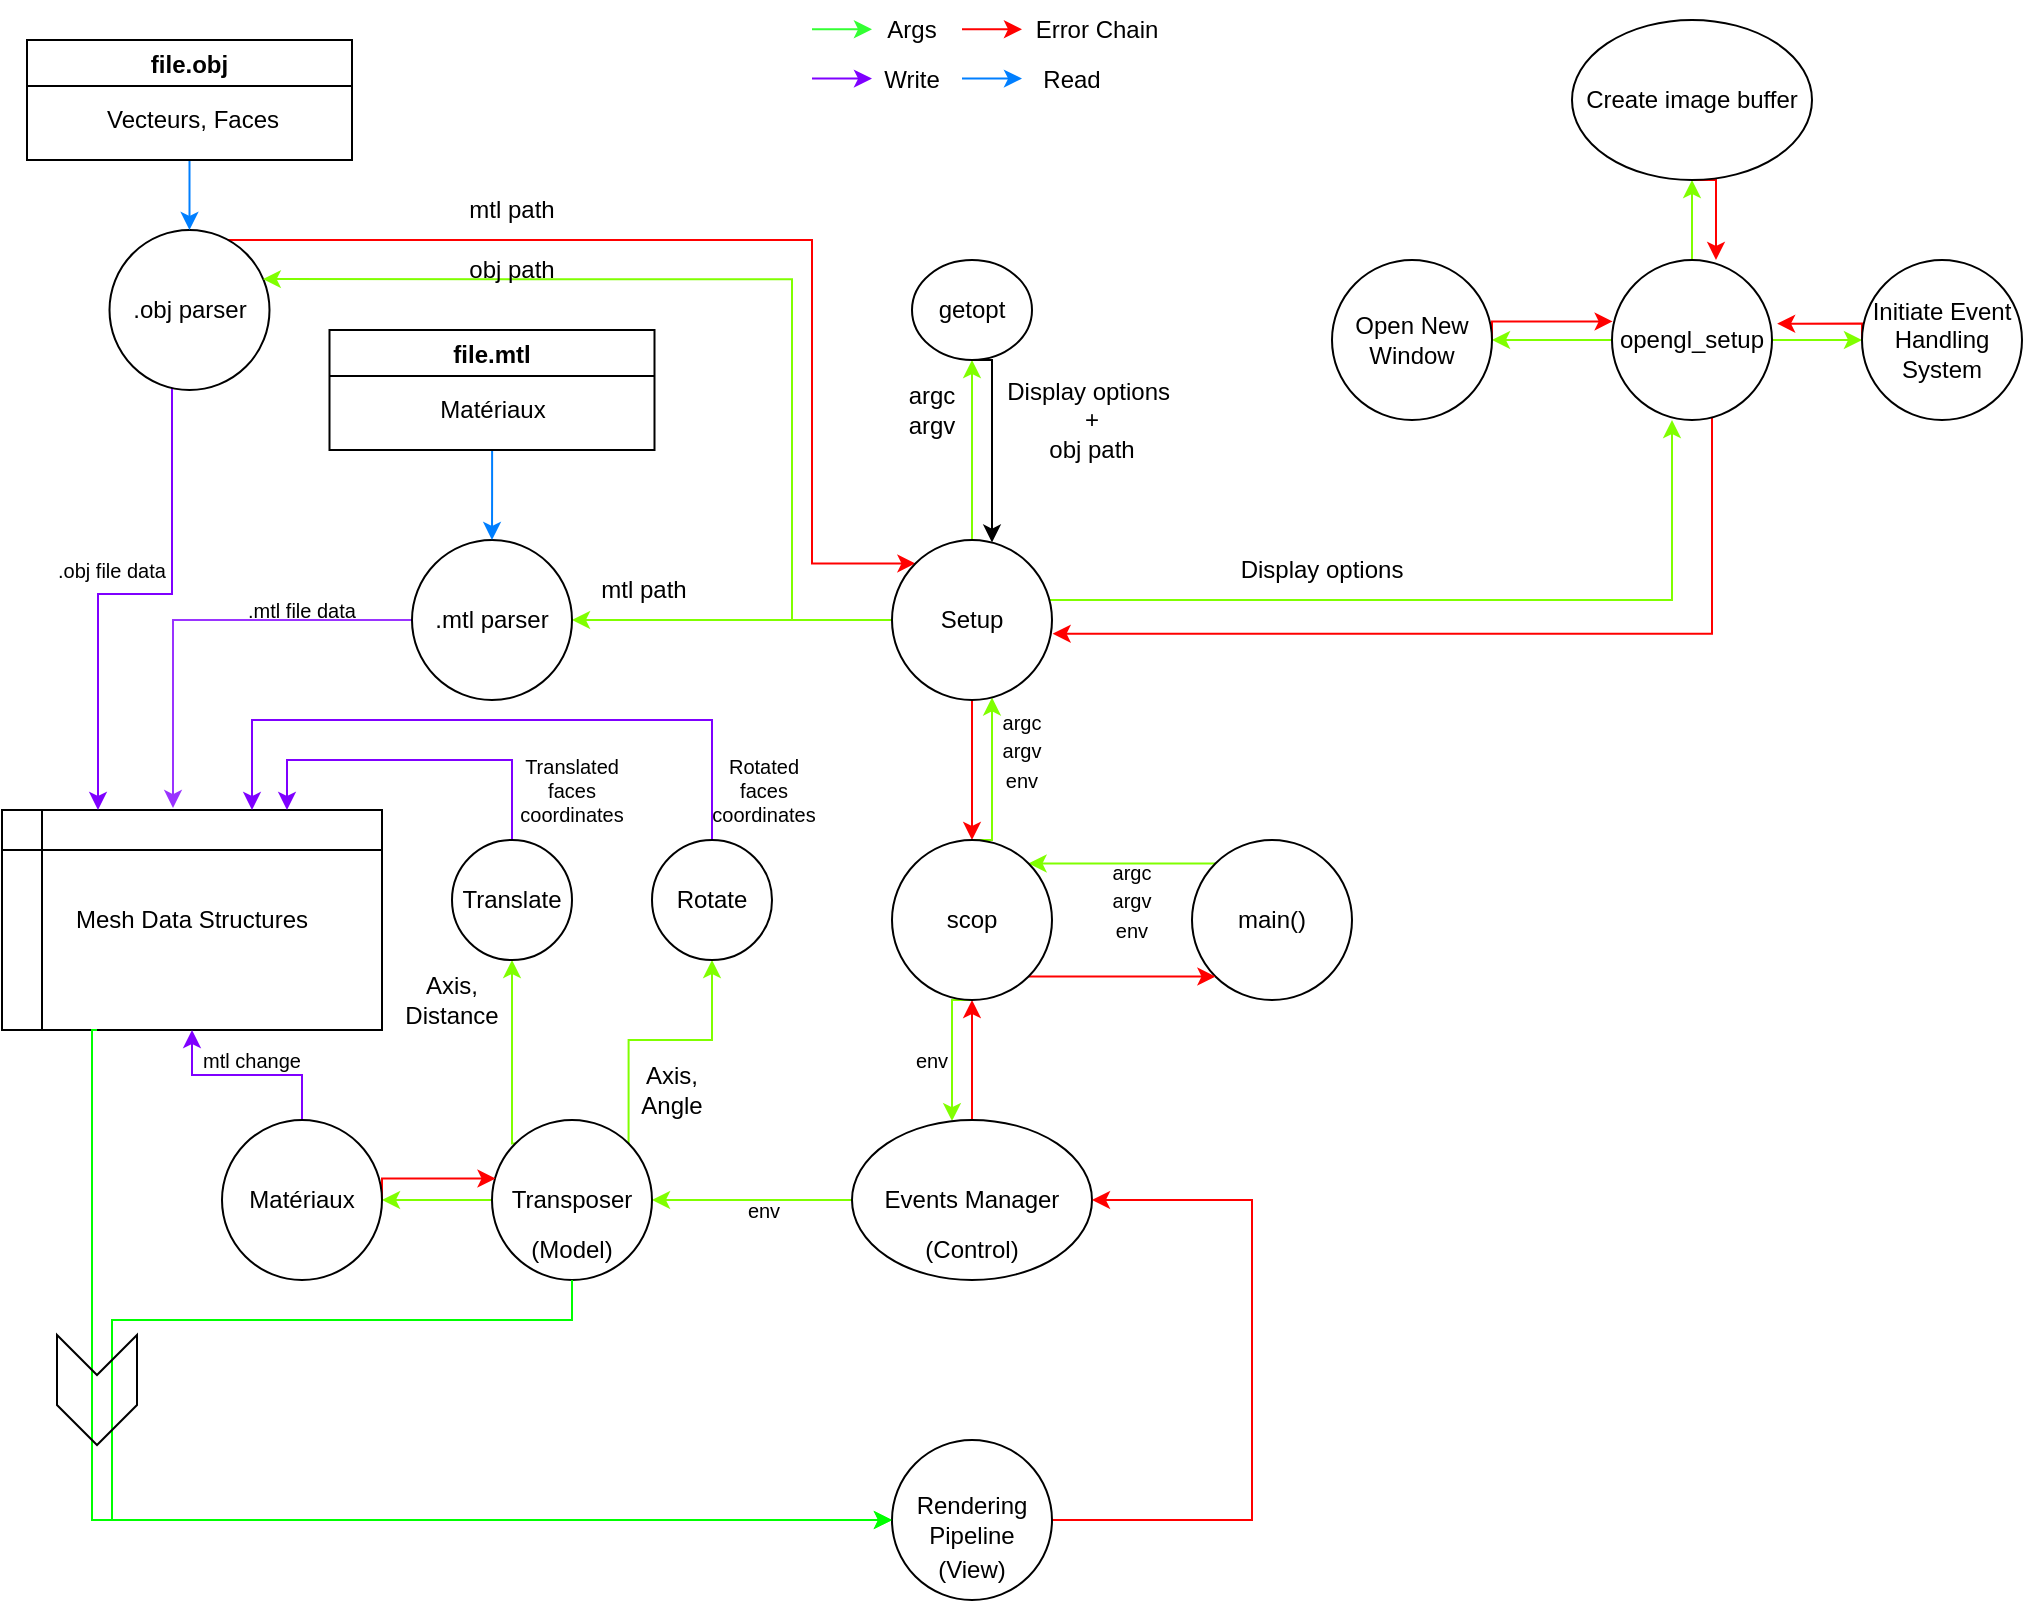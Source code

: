 <mxfile version="15.8.2" type="device"><diagram id="xDj_AGhvofjTWbjd_u4S" name="Page-1"><mxGraphModel dx="1922" dy="941" grid="1" gridSize="10" guides="1" tooltips="1" connect="1" arrows="1" fold="1" page="1" pageScale="1" pageWidth="1100" pageHeight="1700" math="0" shadow="0"><root><mxCell id="0"/><mxCell id="1" parent="0"/><mxCell id="oR02NKcFhiEhiPxDeVMq-31" style="edgeStyle=orthogonalEdgeStyle;rounded=0;orthogonalLoop=1;jettySize=auto;html=1;strokeColor=#80FF00;" edge="1" parent="1" target="oR02NKcFhiEhiPxDeVMq-29"><mxGeometry relative="1" as="geometry"><mxPoint x="560" y="420" as="sourcePoint"/><Array as="points"><mxPoint x="570" y="420"/></Array></mxGeometry></mxCell><mxCell id="oR02NKcFhiEhiPxDeVMq-50" style="edgeStyle=orthogonalEdgeStyle;rounded=0;orthogonalLoop=1;jettySize=auto;html=1;strokeColor=#80FF00;" edge="1" parent="1" target="oR02NKcFhiEhiPxDeVMq-51"><mxGeometry relative="1" as="geometry"><mxPoint x="560" y="560" as="targetPoint"/><mxPoint x="560" y="500" as="sourcePoint"/><Array as="points"><mxPoint x="550" y="500"/></Array></mxGeometry></mxCell><mxCell id="oR02NKcFhiEhiPxDeVMq-77" style="edgeStyle=orthogonalEdgeStyle;rounded=0;orthogonalLoop=1;jettySize=auto;html=1;entryX=0;entryY=0.5;entryDx=0;entryDy=0;strokeColor=#00FF00;startArrow=none;" edge="1" parent="1" target="oR02NKcFhiEhiPxDeVMq-54"><mxGeometry relative="1" as="geometry"><mxPoint x="120" y="630" as="sourcePoint"/><Array as="points"><mxPoint x="120" y="681"/><mxPoint x="120" y="760"/></Array></mxGeometry></mxCell><mxCell id="oR02NKcFhiEhiPxDeVMq-3" value="Mesh Data Structures" style="shape=internalStorage;whiteSpace=wrap;html=1;backgroundOutline=1;" vertex="1" parent="1"><mxGeometry x="75" y="405" width="190" height="110" as="geometry"/></mxCell><mxCell id="oR02NKcFhiEhiPxDeVMq-8" value="&lt;font style=&quot;font-size: 10px&quot;&gt;.obj file data&lt;/font&gt;" style="text;html=1;strokeColor=none;fillColor=none;align=center;verticalAlign=middle;whiteSpace=wrap;rounded=0;" vertex="1" parent="1"><mxGeometry x="100" y="270" width="60" height="30" as="geometry"/></mxCell><mxCell id="oR02NKcFhiEhiPxDeVMq-43" style="edgeStyle=orthogonalEdgeStyle;rounded=0;orthogonalLoop=1;jettySize=auto;html=1;strokeColor=#7F00FF;entryX=0.25;entryY=0;entryDx=0;entryDy=0;" edge="1" parent="1" source="oR02NKcFhiEhiPxDeVMq-11" target="oR02NKcFhiEhiPxDeVMq-3"><mxGeometry relative="1" as="geometry"><mxPoint x="130" y="400" as="targetPoint"/><Array as="points"><mxPoint x="160" y="297"/><mxPoint x="123" y="297"/><mxPoint x="123" y="405"/></Array></mxGeometry></mxCell><mxCell id="oR02NKcFhiEhiPxDeVMq-94" style="edgeStyle=orthogonalEdgeStyle;rounded=0;orthogonalLoop=1;jettySize=auto;html=1;exitX=1;exitY=1;exitDx=0;exitDy=0;entryX=0;entryY=0;entryDx=0;entryDy=0;strokeColor=#FF0000;" edge="1" parent="1" source="oR02NKcFhiEhiPxDeVMq-11" target="oR02NKcFhiEhiPxDeVMq-29"><mxGeometry relative="1" as="geometry"><Array as="points"><mxPoint x="180" y="183"/><mxPoint x="180" y="120"/><mxPoint x="480" y="120"/><mxPoint x="480" y="282"/></Array></mxGeometry></mxCell><mxCell id="oR02NKcFhiEhiPxDeVMq-11" value=".obj parser" style="ellipse;whiteSpace=wrap;html=1;aspect=fixed;" vertex="1" parent="1"><mxGeometry x="128.75" y="115" width="80" height="80" as="geometry"/></mxCell><mxCell id="oR02NKcFhiEhiPxDeVMq-17" style="edgeStyle=orthogonalEdgeStyle;rounded=0;orthogonalLoop=1;jettySize=auto;html=1;entryX=0.5;entryY=1;entryDx=0;entryDy=0;strokeColor=#80FF00;" edge="1" parent="1" source="oR02NKcFhiEhiPxDeVMq-12"><mxGeometry relative="1" as="geometry"><mxPoint x="920" y="90" as="targetPoint"/></mxGeometry></mxCell><mxCell id="oR02NKcFhiEhiPxDeVMq-21" style="edgeStyle=orthogonalEdgeStyle;rounded=0;orthogonalLoop=1;jettySize=auto;html=1;strokeColor=#80FF00;" edge="1" parent="1" source="oR02NKcFhiEhiPxDeVMq-12" target="oR02NKcFhiEhiPxDeVMq-22"><mxGeometry relative="1" as="geometry"><mxPoint x="1040" y="170" as="targetPoint"/></mxGeometry></mxCell><mxCell id="oR02NKcFhiEhiPxDeVMq-28" style="edgeStyle=orthogonalEdgeStyle;rounded=0;orthogonalLoop=1;jettySize=auto;html=1;entryX=1;entryY=0.5;entryDx=0;entryDy=0;strokeColor=#80FF00;" edge="1" parent="1" source="oR02NKcFhiEhiPxDeVMq-12" target="oR02NKcFhiEhiPxDeVMq-15"><mxGeometry relative="1" as="geometry"/></mxCell><mxCell id="oR02NKcFhiEhiPxDeVMq-105" style="edgeStyle=orthogonalEdgeStyle;rounded=0;orthogonalLoop=1;jettySize=auto;html=1;entryX=1.004;entryY=0.586;entryDx=0;entryDy=0;entryPerimeter=0;strokeColor=#FF0000;" edge="1" parent="1" source="oR02NKcFhiEhiPxDeVMq-12" target="oR02NKcFhiEhiPxDeVMq-29"><mxGeometry relative="1" as="geometry"><Array as="points"><mxPoint x="930" y="317"/></Array></mxGeometry></mxCell><mxCell id="oR02NKcFhiEhiPxDeVMq-12" value="opengl_setup" style="ellipse;whiteSpace=wrap;html=1;aspect=fixed;" vertex="1" parent="1"><mxGeometry x="880" y="130" width="80" height="80" as="geometry"/></mxCell><mxCell id="oR02NKcFhiEhiPxDeVMq-120" style="edgeStyle=orthogonalEdgeStyle;rounded=0;orthogonalLoop=1;jettySize=auto;html=1;exitX=1;exitY=0.5;exitDx=0;exitDy=0;entryX=0.004;entryY=0.384;entryDx=0;entryDy=0;entryPerimeter=0;strokeColor=#FF0000;fillColor=#B3FF66;" edge="1" parent="1" source="oR02NKcFhiEhiPxDeVMq-15" target="oR02NKcFhiEhiPxDeVMq-12"><mxGeometry relative="1" as="geometry"><Array as="points"><mxPoint x="820" y="161"/></Array></mxGeometry></mxCell><mxCell id="oR02NKcFhiEhiPxDeVMq-15" value="Open New Window" style="ellipse;whiteSpace=wrap;html=1;aspect=fixed;" vertex="1" parent="1"><mxGeometry x="740" y="130" width="80" height="80" as="geometry"/></mxCell><mxCell id="oR02NKcFhiEhiPxDeVMq-121" style="edgeStyle=orthogonalEdgeStyle;rounded=0;orthogonalLoop=1;jettySize=auto;html=1;exitX=0.5;exitY=1;exitDx=0;exitDy=0;strokeColor=#FF0000;fillColor=#B3FF66;" edge="1" parent="1" source="oR02NKcFhiEhiPxDeVMq-18"><mxGeometry relative="1" as="geometry"><mxPoint x="932" y="130" as="targetPoint"/><Array as="points"><mxPoint x="932" y="90"/><mxPoint x="932" y="110"/></Array></mxGeometry></mxCell><mxCell id="oR02NKcFhiEhiPxDeVMq-18" value="Create image buffer" style="ellipse;whiteSpace=wrap;html=1;" vertex="1" parent="1"><mxGeometry x="860" y="10" width="120" height="80" as="geometry"/></mxCell><mxCell id="oR02NKcFhiEhiPxDeVMq-122" style="edgeStyle=orthogonalEdgeStyle;rounded=0;orthogonalLoop=1;jettySize=auto;html=1;exitX=0;exitY=0.5;exitDx=0;exitDy=0;entryX=1.032;entryY=0.398;entryDx=0;entryDy=0;entryPerimeter=0;strokeColor=#FF0000;fillColor=#B3FF66;" edge="1" parent="1" source="oR02NKcFhiEhiPxDeVMq-22" target="oR02NKcFhiEhiPxDeVMq-12"><mxGeometry relative="1" as="geometry"><Array as="points"><mxPoint x="1005" y="162"/></Array></mxGeometry></mxCell><mxCell id="oR02NKcFhiEhiPxDeVMq-22" value="Initiate Event Handling System" style="ellipse;whiteSpace=wrap;html=1;aspect=fixed;" vertex="1" parent="1"><mxGeometry x="1005" y="130" width="80" height="80" as="geometry"/></mxCell><mxCell id="oR02NKcFhiEhiPxDeVMq-40" style="edgeStyle=orthogonalEdgeStyle;rounded=0;orthogonalLoop=1;jettySize=auto;html=1;entryX=0.5;entryY=0;entryDx=0;entryDy=0;strokeColor=#007FFF;" edge="1" parent="1" source="oR02NKcFhiEhiPxDeVMq-24" target="oR02NKcFhiEhiPxDeVMq-11"><mxGeometry relative="1" as="geometry"/></mxCell><mxCell id="oR02NKcFhiEhiPxDeVMq-24" value="file.obj" style="swimlane;" vertex="1" parent="1"><mxGeometry x="87.5" y="20" width="162.5" height="60" as="geometry"/></mxCell><mxCell id="oR02NKcFhiEhiPxDeVMq-41" value="Vecteurs, Faces" style="text;html=1;align=center;verticalAlign=middle;resizable=0;points=[];autosize=1;strokeColor=none;fillColor=none;" vertex="1" parent="oR02NKcFhiEhiPxDeVMq-24"><mxGeometry x="32.5" y="30" width="100" height="20" as="geometry"/></mxCell><mxCell id="oR02NKcFhiEhiPxDeVMq-33" style="edgeStyle=orthogonalEdgeStyle;rounded=0;orthogonalLoop=1;jettySize=auto;html=1;strokeColor=#80FF00;" edge="1" parent="1" source="oR02NKcFhiEhiPxDeVMq-29"><mxGeometry relative="1" as="geometry"><mxPoint x="910" y="210" as="targetPoint"/><Array as="points"><mxPoint x="910" y="300"/><mxPoint x="910" y="210"/></Array></mxGeometry></mxCell><mxCell id="oR02NKcFhiEhiPxDeVMq-42" style="edgeStyle=orthogonalEdgeStyle;rounded=0;orthogonalLoop=1;jettySize=auto;html=1;strokeColor=#80FF00;entryX=0.958;entryY=0.307;entryDx=0;entryDy=0;entryPerimeter=0;" edge="1" parent="1" source="oR02NKcFhiEhiPxDeVMq-29" target="oR02NKcFhiEhiPxDeVMq-11"><mxGeometry relative="1" as="geometry"><mxPoint x="210" y="140" as="targetPoint"/><Array as="points"><mxPoint x="470" y="310"/><mxPoint x="470" y="140"/></Array></mxGeometry></mxCell><mxCell id="oR02NKcFhiEhiPxDeVMq-47" style="edgeStyle=orthogonalEdgeStyle;rounded=0;orthogonalLoop=1;jettySize=auto;html=1;entryX=0.5;entryY=1;entryDx=0;entryDy=0;strokeColor=#80FF00;" edge="1" parent="1" source="oR02NKcFhiEhiPxDeVMq-29" target="oR02NKcFhiEhiPxDeVMq-35"><mxGeometry relative="1" as="geometry"><Array as="points"><mxPoint x="560" y="230"/><mxPoint x="560" y="230"/></Array></mxGeometry></mxCell><mxCell id="oR02NKcFhiEhiPxDeVMq-89" style="edgeStyle=orthogonalEdgeStyle;rounded=0;orthogonalLoop=1;jettySize=auto;html=1;exitX=0;exitY=0;exitDx=0;exitDy=0;strokeColor=#80FF00;entryX=1;entryY=0.5;entryDx=0;entryDy=0;" edge="1" parent="1" source="oR02NKcFhiEhiPxDeVMq-29" target="oR02NKcFhiEhiPxDeVMq-90"><mxGeometry relative="1" as="geometry"><mxPoint x="400" y="190" as="targetPoint"/><Array as="points"><mxPoint x="532" y="310"/></Array></mxGeometry></mxCell><mxCell id="oR02NKcFhiEhiPxDeVMq-106" style="edgeStyle=orthogonalEdgeStyle;rounded=0;orthogonalLoop=1;jettySize=auto;html=1;exitX=0.5;exitY=1;exitDx=0;exitDy=0;entryX=0.5;entryY=0;entryDx=0;entryDy=0;strokeColor=#FF0000;" edge="1" parent="1" source="oR02NKcFhiEhiPxDeVMq-29" target="oR02NKcFhiEhiPxDeVMq-83"><mxGeometry relative="1" as="geometry"/></mxCell><mxCell id="oR02NKcFhiEhiPxDeVMq-29" value="Setup" style="ellipse;whiteSpace=wrap;html=1;aspect=fixed;" vertex="1" parent="1"><mxGeometry x="520" y="270" width="80" height="80" as="geometry"/></mxCell><mxCell id="oR02NKcFhiEhiPxDeVMq-32" value="&lt;font style=&quot;font-size: 10px&quot;&gt;argc&lt;br&gt;argv&lt;br&gt;env&lt;/font&gt;" style="text;html=1;strokeColor=none;fillColor=none;align=center;verticalAlign=middle;whiteSpace=wrap;rounded=0;" vertex="1" parent="1"><mxGeometry x="555" y="360" width="60" height="30" as="geometry"/></mxCell><mxCell id="oR02NKcFhiEhiPxDeVMq-44" style="edgeStyle=orthogonalEdgeStyle;rounded=0;orthogonalLoop=1;jettySize=auto;html=1;exitX=0.5;exitY=1;exitDx=0;exitDy=0;" edge="1" parent="1" source="oR02NKcFhiEhiPxDeVMq-35" target="oR02NKcFhiEhiPxDeVMq-29"><mxGeometry relative="1" as="geometry"><Array as="points"><mxPoint x="570" y="180"/></Array></mxGeometry></mxCell><mxCell id="oR02NKcFhiEhiPxDeVMq-35" value="getopt" style="ellipse;whiteSpace=wrap;html=1;" vertex="1" parent="1"><mxGeometry x="530" y="130" width="60" height="50" as="geometry"/></mxCell><mxCell id="oR02NKcFhiEhiPxDeVMq-38" value="Display options&amp;nbsp;&lt;br&gt;+&lt;br&gt;obj path" style="text;html=1;strokeColor=none;fillColor=none;align=center;verticalAlign=middle;whiteSpace=wrap;rounded=0;" vertex="1" parent="1"><mxGeometry x="570" y="195" width="100" height="30" as="geometry"/></mxCell><mxCell id="oR02NKcFhiEhiPxDeVMq-46" value="argc&lt;br&gt;argv" style="text;html=1;strokeColor=none;fillColor=none;align=center;verticalAlign=middle;whiteSpace=wrap;rounded=0;" vertex="1" parent="1"><mxGeometry x="510" y="190" width="60" height="30" as="geometry"/></mxCell><mxCell id="oR02NKcFhiEhiPxDeVMq-48" value="Display options" style="text;html=1;strokeColor=none;fillColor=none;align=center;verticalAlign=middle;whiteSpace=wrap;rounded=0;" vertex="1" parent="1"><mxGeometry x="690" y="270" width="90" height="30" as="geometry"/></mxCell><mxCell id="oR02NKcFhiEhiPxDeVMq-49" value="obj path" style="text;html=1;strokeColor=none;fillColor=none;align=center;verticalAlign=middle;whiteSpace=wrap;rounded=0;" vertex="1" parent="1"><mxGeometry x="300" y="120" width="60" height="30" as="geometry"/></mxCell><mxCell id="oR02NKcFhiEhiPxDeVMq-57" style="edgeStyle=orthogonalEdgeStyle;rounded=0;orthogonalLoop=1;jettySize=auto;html=1;entryX=1;entryY=0.5;entryDx=0;entryDy=0;strokeColor=#80FF00;" edge="1" parent="1" source="oR02NKcFhiEhiPxDeVMq-51" target="oR02NKcFhiEhiPxDeVMq-56"><mxGeometry relative="1" as="geometry"/></mxCell><mxCell id="oR02NKcFhiEhiPxDeVMq-111" style="edgeStyle=orthogonalEdgeStyle;rounded=0;orthogonalLoop=1;jettySize=auto;html=1;entryX=0.5;entryY=1;entryDx=0;entryDy=0;strokeColor=#FF0000;fillColor=#B3FF66;" edge="1" parent="1" source="oR02NKcFhiEhiPxDeVMq-51" target="oR02NKcFhiEhiPxDeVMq-83"><mxGeometry relative="1" as="geometry"><Array as="points"><mxPoint x="560" y="520"/><mxPoint x="560" y="520"/></Array></mxGeometry></mxCell><mxCell id="oR02NKcFhiEhiPxDeVMq-51" value="Events Manager" style="ellipse;whiteSpace=wrap;html=1;" vertex="1" parent="1"><mxGeometry x="500" y="560" width="120" height="80" as="geometry"/></mxCell><mxCell id="oR02NKcFhiEhiPxDeVMq-78" style="edgeStyle=orthogonalEdgeStyle;rounded=0;orthogonalLoop=1;jettySize=auto;html=1;entryX=1;entryY=0.5;entryDx=0;entryDy=0;exitX=1;exitY=0.5;exitDx=0;exitDy=0;strokeColor=#FF0000;" edge="1" parent="1" source="oR02NKcFhiEhiPxDeVMq-54" target="oR02NKcFhiEhiPxDeVMq-51"><mxGeometry relative="1" as="geometry"><Array as="points"><mxPoint x="700" y="760"/><mxPoint x="700" y="600"/></Array></mxGeometry></mxCell><mxCell id="oR02NKcFhiEhiPxDeVMq-54" value="Rendering Pipeline" style="ellipse;whiteSpace=wrap;html=1;aspect=fixed;" vertex="1" parent="1"><mxGeometry x="520" y="720.0" width="80" height="80" as="geometry"/></mxCell><mxCell id="oR02NKcFhiEhiPxDeVMq-52" value="(Control)" style="text;html=1;strokeColor=none;fillColor=none;align=center;verticalAlign=middle;whiteSpace=wrap;rounded=0;" vertex="1" parent="1"><mxGeometry x="530" y="610" width="60" height="30" as="geometry"/></mxCell><mxCell id="oR02NKcFhiEhiPxDeVMq-55" value="(View)" style="text;html=1;strokeColor=none;fillColor=none;align=center;verticalAlign=middle;whiteSpace=wrap;rounded=0;" vertex="1" parent="1"><mxGeometry x="530" y="770" width="60" height="30" as="geometry"/></mxCell><mxCell id="oR02NKcFhiEhiPxDeVMq-64" style="edgeStyle=orthogonalEdgeStyle;rounded=0;orthogonalLoop=1;jettySize=auto;html=1;exitX=1;exitY=0;exitDx=0;exitDy=0;entryX=0.5;entryY=1;entryDx=0;entryDy=0;strokeColor=#80FF00;" edge="1" parent="1" source="oR02NKcFhiEhiPxDeVMq-56" target="oR02NKcFhiEhiPxDeVMq-63"><mxGeometry relative="1" as="geometry"/></mxCell><mxCell id="oR02NKcFhiEhiPxDeVMq-67" style="edgeStyle=orthogonalEdgeStyle;rounded=0;orthogonalLoop=1;jettySize=auto;html=1;exitX=0;exitY=0;exitDx=0;exitDy=0;entryX=0.5;entryY=1;entryDx=0;entryDy=0;strokeColor=#80FF00;" edge="1" parent="1" source="oR02NKcFhiEhiPxDeVMq-56" target="oR02NKcFhiEhiPxDeVMq-65"><mxGeometry relative="1" as="geometry"><Array as="points"><mxPoint x="330" y="572"/></Array></mxGeometry></mxCell><mxCell id="oR02NKcFhiEhiPxDeVMq-74" style="edgeStyle=orthogonalEdgeStyle;rounded=0;orthogonalLoop=1;jettySize=auto;html=1;entryX=1;entryY=0.5;entryDx=0;entryDy=0;strokeColor=#80FF00;" edge="1" parent="1" source="oR02NKcFhiEhiPxDeVMq-56" target="oR02NKcFhiEhiPxDeVMq-73"><mxGeometry relative="1" as="geometry"/></mxCell><mxCell id="oR02NKcFhiEhiPxDeVMq-56" value="Transposer" style="ellipse;whiteSpace=wrap;html=1;aspect=fixed;" vertex="1" parent="1"><mxGeometry x="320" y="560" width="80" height="80" as="geometry"/></mxCell><mxCell id="oR02NKcFhiEhiPxDeVMq-69" style="edgeStyle=orthogonalEdgeStyle;rounded=0;orthogonalLoop=1;jettySize=auto;html=1;strokeColor=#7F00FF;" edge="1" parent="1" source="oR02NKcFhiEhiPxDeVMq-63"><mxGeometry relative="1" as="geometry"><mxPoint x="200" y="405" as="targetPoint"/><Array as="points"><mxPoint x="430" y="360"/><mxPoint x="200" y="360"/><mxPoint x="200" y="405"/></Array></mxGeometry></mxCell><mxCell id="oR02NKcFhiEhiPxDeVMq-63" value="Rotate" style="ellipse;whiteSpace=wrap;html=1;aspect=fixed;" vertex="1" parent="1"><mxGeometry x="400" y="420" width="60" height="60" as="geometry"/></mxCell><mxCell id="oR02NKcFhiEhiPxDeVMq-70" style="edgeStyle=orthogonalEdgeStyle;rounded=0;orthogonalLoop=1;jettySize=auto;html=1;entryX=0.75;entryY=0;entryDx=0;entryDy=0;exitX=0.5;exitY=0;exitDx=0;exitDy=0;strokeColor=#7F00FF;" edge="1" parent="1" source="oR02NKcFhiEhiPxDeVMq-65" target="oR02NKcFhiEhiPxDeVMq-3"><mxGeometry relative="1" as="geometry"><Array as="points"><mxPoint x="330" y="380"/><mxPoint x="218" y="380"/></Array></mxGeometry></mxCell><mxCell id="oR02NKcFhiEhiPxDeVMq-65" value="Translate" style="ellipse;whiteSpace=wrap;html=1;aspect=fixed;" vertex="1" parent="1"><mxGeometry x="300" y="420" width="60" height="60" as="geometry"/></mxCell><mxCell id="oR02NKcFhiEhiPxDeVMq-68" value="Axis,&lt;br&gt;Angle" style="text;html=1;strokeColor=none;fillColor=none;align=center;verticalAlign=middle;whiteSpace=wrap;rounded=0;" vertex="1" parent="1"><mxGeometry x="380" y="530" width="60" height="30" as="geometry"/></mxCell><mxCell id="oR02NKcFhiEhiPxDeVMq-72" value="Axis,&lt;br&gt;Distance" style="text;html=1;strokeColor=none;fillColor=none;align=center;verticalAlign=middle;whiteSpace=wrap;rounded=0;" vertex="1" parent="1"><mxGeometry x="270" y="485" width="60" height="30" as="geometry"/></mxCell><mxCell id="oR02NKcFhiEhiPxDeVMq-75" style="edgeStyle=orthogonalEdgeStyle;rounded=0;orthogonalLoop=1;jettySize=auto;html=1;entryX=0.5;entryY=1;entryDx=0;entryDy=0;strokeColor=#7F00FF;" edge="1" parent="1" source="oR02NKcFhiEhiPxDeVMq-73" target="oR02NKcFhiEhiPxDeVMq-3"><mxGeometry relative="1" as="geometry"/></mxCell><mxCell id="oR02NKcFhiEhiPxDeVMq-113" style="edgeStyle=orthogonalEdgeStyle;rounded=0;orthogonalLoop=1;jettySize=auto;html=1;exitX=1;exitY=0.5;exitDx=0;exitDy=0;entryX=0.022;entryY=0.366;entryDx=0;entryDy=0;entryPerimeter=0;strokeColor=#FF0000;fillColor=#B3FF66;" edge="1" parent="1" source="oR02NKcFhiEhiPxDeVMq-73" target="oR02NKcFhiEhiPxDeVMq-56"><mxGeometry relative="1" as="geometry"><Array as="points"><mxPoint x="265" y="589"/></Array></mxGeometry></mxCell><mxCell id="oR02NKcFhiEhiPxDeVMq-73" value="Matériaux" style="ellipse;whiteSpace=wrap;html=1;aspect=fixed;" vertex="1" parent="1"><mxGeometry x="185" y="560" width="80" height="80" as="geometry"/></mxCell><mxCell id="oR02NKcFhiEhiPxDeVMq-129" style="edgeStyle=orthogonalEdgeStyle;rounded=0;orthogonalLoop=1;jettySize=auto;html=1;strokeColor=#00FF00;fillColor=#B3FF66;entryX=0;entryY=0.5;entryDx=0;entryDy=0;" edge="1" parent="1" source="oR02NKcFhiEhiPxDeVMq-76" target="oR02NKcFhiEhiPxDeVMq-54"><mxGeometry relative="1" as="geometry"><mxPoint x="510" y="760" as="targetPoint"/><Array as="points"><mxPoint x="360" y="660"/><mxPoint x="130" y="660"/><mxPoint x="130" y="760"/></Array></mxGeometry></mxCell><mxCell id="oR02NKcFhiEhiPxDeVMq-76" value="(Model)" style="text;html=1;strokeColor=none;fillColor=none;align=center;verticalAlign=middle;whiteSpace=wrap;rounded=0;" vertex="1" parent="1"><mxGeometry x="330" y="610" width="60" height="30" as="geometry"/></mxCell><mxCell id="oR02NKcFhiEhiPxDeVMq-87" style="edgeStyle=orthogonalEdgeStyle;rounded=0;orthogonalLoop=1;jettySize=auto;html=1;exitX=0;exitY=0;exitDx=0;exitDy=0;entryX=1;entryY=0;entryDx=0;entryDy=0;strokeColor=#80FF00;" edge="1" parent="1" source="oR02NKcFhiEhiPxDeVMq-82" target="oR02NKcFhiEhiPxDeVMq-83"><mxGeometry relative="1" as="geometry"/></mxCell><mxCell id="oR02NKcFhiEhiPxDeVMq-82" value="main()" style="ellipse;whiteSpace=wrap;html=1;aspect=fixed;" vertex="1" parent="1"><mxGeometry x="670" y="420" width="80" height="80" as="geometry"/></mxCell><mxCell id="oR02NKcFhiEhiPxDeVMq-86" style="edgeStyle=orthogonalEdgeStyle;rounded=0;orthogonalLoop=1;jettySize=auto;html=1;exitX=1;exitY=1;exitDx=0;exitDy=0;entryX=0;entryY=1;entryDx=0;entryDy=0;strokeColor=#FF0000;" edge="1" parent="1" source="oR02NKcFhiEhiPxDeVMq-83" target="oR02NKcFhiEhiPxDeVMq-82"><mxGeometry relative="1" as="geometry"/></mxCell><mxCell id="oR02NKcFhiEhiPxDeVMq-83" value="scop" style="ellipse;whiteSpace=wrap;html=1;aspect=fixed;" vertex="1" parent="1"><mxGeometry x="520" y="420" width="80" height="80" as="geometry"/></mxCell><mxCell id="oR02NKcFhiEhiPxDeVMq-88" value="&lt;font style=&quot;font-size: 10px&quot;&gt;argc&lt;br&gt;argv&lt;br&gt;env&lt;/font&gt;" style="text;html=1;strokeColor=none;fillColor=none;align=center;verticalAlign=middle;whiteSpace=wrap;rounded=0;" vertex="1" parent="1"><mxGeometry x="610" y="435" width="60" height="30" as="geometry"/></mxCell><mxCell id="oR02NKcFhiEhiPxDeVMq-123" style="edgeStyle=orthogonalEdgeStyle;rounded=0;orthogonalLoop=1;jettySize=auto;html=1;entryX=0.45;entryY=-0.009;entryDx=0;entryDy=0;entryPerimeter=0;strokeColor=#9933FF;fillColor=#B3FF66;" edge="1" parent="1" source="oR02NKcFhiEhiPxDeVMq-90" target="oR02NKcFhiEhiPxDeVMq-3"><mxGeometry relative="1" as="geometry"/></mxCell><mxCell id="oR02NKcFhiEhiPxDeVMq-90" value=".mtl parser" style="ellipse;whiteSpace=wrap;html=1;aspect=fixed;" vertex="1" parent="1"><mxGeometry x="280" y="270" width="80" height="80" as="geometry"/></mxCell><mxCell id="oR02NKcFhiEhiPxDeVMq-93" style="edgeStyle=orthogonalEdgeStyle;rounded=0;orthogonalLoop=1;jettySize=auto;html=1;entryX=0.5;entryY=0;entryDx=0;entryDy=0;strokeColor=#007FFF;" edge="1" parent="1" source="oR02NKcFhiEhiPxDeVMq-91" target="oR02NKcFhiEhiPxDeVMq-90"><mxGeometry relative="1" as="geometry"/></mxCell><mxCell id="oR02NKcFhiEhiPxDeVMq-91" value="file.mtl" style="swimlane;" vertex="1" parent="1"><mxGeometry x="238.75" y="165" width="162.5" height="60" as="geometry"/></mxCell><mxCell id="oR02NKcFhiEhiPxDeVMq-92" value="Matériaux" style="text;html=1;align=center;verticalAlign=middle;resizable=0;points=[];autosize=1;strokeColor=none;fillColor=none;" vertex="1" parent="oR02NKcFhiEhiPxDeVMq-91"><mxGeometry x="46.25" y="30" width="70" height="20" as="geometry"/></mxCell><mxCell id="oR02NKcFhiEhiPxDeVMq-95" value="mtl path" style="text;html=1;strokeColor=none;fillColor=none;align=center;verticalAlign=middle;whiteSpace=wrap;rounded=0;" vertex="1" parent="1"><mxGeometry x="300" y="90" width="60" height="30" as="geometry"/></mxCell><mxCell id="oR02NKcFhiEhiPxDeVMq-98" value="Args" style="text;html=1;strokeColor=none;fillColor=none;align=center;verticalAlign=middle;whiteSpace=wrap;rounded=0;" vertex="1" parent="1"><mxGeometry x="500" width="60" height="30" as="geometry"/></mxCell><mxCell id="oR02NKcFhiEhiPxDeVMq-100" value="Write" style="text;html=1;strokeColor=none;fillColor=none;align=center;verticalAlign=middle;whiteSpace=wrap;rounded=0;" vertex="1" parent="1"><mxGeometry x="505" y="25" width="50" height="30" as="geometry"/></mxCell><mxCell id="oR02NKcFhiEhiPxDeVMq-102" value="Error Chain" style="text;html=1;strokeColor=none;fillColor=none;align=center;verticalAlign=middle;whiteSpace=wrap;rounded=0;" vertex="1" parent="1"><mxGeometry x="560" width="125" height="30" as="geometry"/></mxCell><mxCell id="oR02NKcFhiEhiPxDeVMq-104" value="Read" style="text;html=1;strokeColor=none;fillColor=none;align=center;verticalAlign=middle;whiteSpace=wrap;rounded=0;" vertex="1" parent="1"><mxGeometry x="580" y="25" width="60" height="30" as="geometry"/></mxCell><mxCell id="oR02NKcFhiEhiPxDeVMq-107" value="" style="endArrow=classic;html=1;rounded=0;strokeColor=#33FF33;fillColor=#B3FF66;" edge="1" parent="1"><mxGeometry width="50" height="50" relative="1" as="geometry"><mxPoint x="480" y="14.66" as="sourcePoint"/><mxPoint x="510" y="14.66" as="targetPoint"/></mxGeometry></mxCell><mxCell id="oR02NKcFhiEhiPxDeVMq-108" value="" style="endArrow=classic;html=1;rounded=0;strokeColor=#7F00FF;fillColor=#B3FF66;" edge="1" parent="1"><mxGeometry width="50" height="50" relative="1" as="geometry"><mxPoint x="480" y="39.31" as="sourcePoint"/><mxPoint x="510" y="39.31" as="targetPoint"/></mxGeometry></mxCell><mxCell id="oR02NKcFhiEhiPxDeVMq-109" value="" style="endArrow=classic;html=1;rounded=0;strokeColor=#FF0000;fillColor=#B3FF66;" edge="1" parent="1"><mxGeometry width="50" height="50" relative="1" as="geometry"><mxPoint x="555" y="14.66" as="sourcePoint"/><mxPoint x="585" y="14.66" as="targetPoint"/></mxGeometry></mxCell><mxCell id="oR02NKcFhiEhiPxDeVMq-110" value="" style="endArrow=classic;html=1;rounded=0;strokeColor=#007FFF;fillColor=#B3FF66;" edge="1" parent="1"><mxGeometry width="50" height="50" relative="1" as="geometry"><mxPoint x="555" y="39.31" as="sourcePoint"/><mxPoint x="585" y="39.31" as="targetPoint"/></mxGeometry></mxCell><mxCell id="oR02NKcFhiEhiPxDeVMq-116" value="mtl path" style="text;html=1;strokeColor=none;fillColor=none;align=center;verticalAlign=middle;whiteSpace=wrap;rounded=0;" vertex="1" parent="1"><mxGeometry x="366.25" y="280" width="60" height="30" as="geometry"/></mxCell><mxCell id="oR02NKcFhiEhiPxDeVMq-130" value="" style="shape=step;perimeter=stepPerimeter;whiteSpace=wrap;html=1;fixedSize=1;fillColor=none;size=20;rotation=90;" vertex="1" parent="1"><mxGeometry x="95" y="675" width="55" height="40" as="geometry"/></mxCell><mxCell id="oR02NKcFhiEhiPxDeVMq-135" value="" style="edgeStyle=orthogonalEdgeStyle;rounded=0;orthogonalLoop=1;jettySize=auto;html=1;exitX=0.25;exitY=1;exitDx=0;exitDy=0;strokeColor=#00FF00;endArrow=none;" edge="1" parent="1" source="oR02NKcFhiEhiPxDeVMq-3"><mxGeometry relative="1" as="geometry"><mxPoint x="122.5" y="515" as="sourcePoint"/><mxPoint x="120" y="630" as="targetPoint"/><Array as="points"><mxPoint x="120" y="515"/></Array></mxGeometry></mxCell><mxCell id="oR02NKcFhiEhiPxDeVMq-137" value="&lt;font style=&quot;font-size: 10px&quot;&gt;.mtl file data&lt;/font&gt;" style="text;html=1;strokeColor=none;fillColor=none;align=center;verticalAlign=middle;whiteSpace=wrap;rounded=0;" vertex="1" parent="1"><mxGeometry x="195" y="290" width="60" height="30" as="geometry"/></mxCell><mxCell id="oR02NKcFhiEhiPxDeVMq-138" value="env" style="text;html=1;strokeColor=none;fillColor=none;align=center;verticalAlign=middle;whiteSpace=wrap;rounded=0;fontSize=10;" vertex="1" parent="1"><mxGeometry x="510" y="515" width="60" height="30" as="geometry"/></mxCell><mxCell id="oR02NKcFhiEhiPxDeVMq-139" value="env" style="text;html=1;strokeColor=none;fillColor=none;align=center;verticalAlign=middle;whiteSpace=wrap;rounded=0;fontSize=10;" vertex="1" parent="1"><mxGeometry x="426.25" y="590" width="60" height="30" as="geometry"/></mxCell><mxCell id="oR02NKcFhiEhiPxDeVMq-140" value="mtl change" style="text;html=1;strokeColor=none;fillColor=none;align=center;verticalAlign=middle;whiteSpace=wrap;rounded=0;fontSize=10;" vertex="1" parent="1"><mxGeometry x="170" y="515" width="60" height="30" as="geometry"/></mxCell><mxCell id="oR02NKcFhiEhiPxDeVMq-141" value="Rotated faces coordinates" style="text;html=1;strokeColor=none;fillColor=none;align=center;verticalAlign=middle;whiteSpace=wrap;rounded=0;fontSize=10;" vertex="1" parent="1"><mxGeometry x="426.25" y="380" width="60" height="30" as="geometry"/></mxCell><mxCell id="oR02NKcFhiEhiPxDeVMq-142" value="Translated faces coordinates" style="text;html=1;strokeColor=none;fillColor=none;align=center;verticalAlign=middle;whiteSpace=wrap;rounded=0;fontSize=10;" vertex="1" parent="1"><mxGeometry x="330" y="380" width="60" height="30" as="geometry"/></mxCell></root></mxGraphModel></diagram></mxfile>